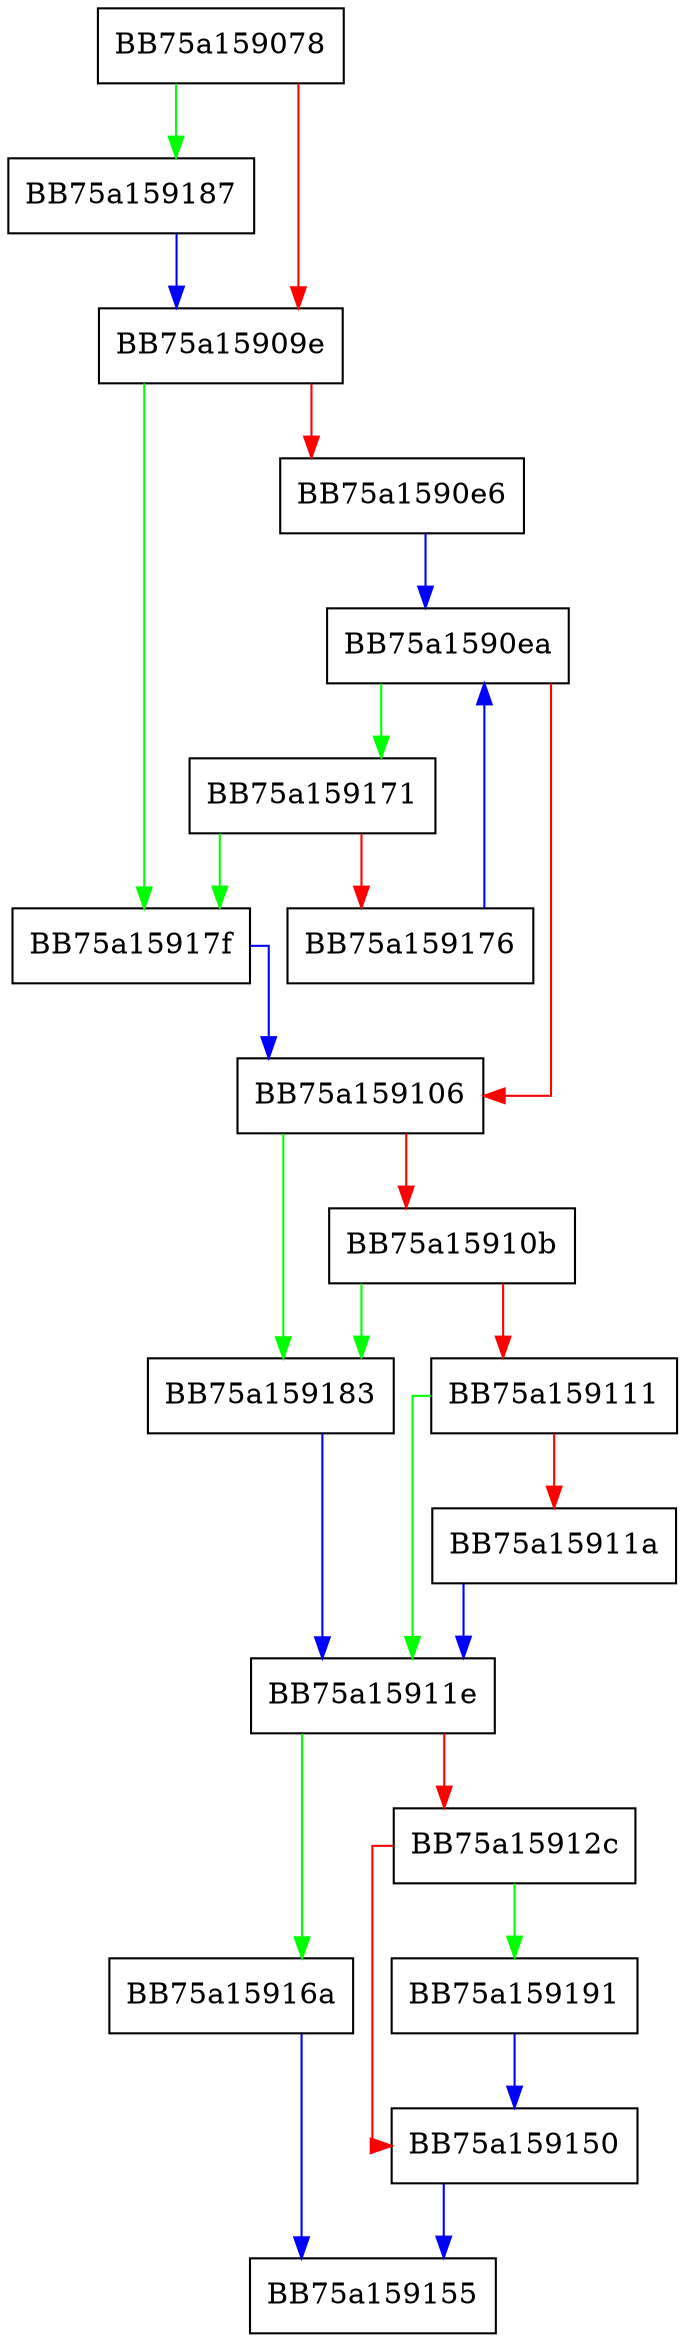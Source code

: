 digraph FindContext {
  node [shape="box"];
  graph [splines=ortho];
  BB75a159078 -> BB75a159187 [color="green"];
  BB75a159078 -> BB75a15909e [color="red"];
  BB75a15909e -> BB75a15917f [color="green"];
  BB75a15909e -> BB75a1590e6 [color="red"];
  BB75a1590e6 -> BB75a1590ea [color="blue"];
  BB75a1590ea -> BB75a159171 [color="green"];
  BB75a1590ea -> BB75a159106 [color="red"];
  BB75a159106 -> BB75a159183 [color="green"];
  BB75a159106 -> BB75a15910b [color="red"];
  BB75a15910b -> BB75a159183 [color="green"];
  BB75a15910b -> BB75a159111 [color="red"];
  BB75a159111 -> BB75a15911e [color="green"];
  BB75a159111 -> BB75a15911a [color="red"];
  BB75a15911a -> BB75a15911e [color="blue"];
  BB75a15911e -> BB75a15916a [color="green"];
  BB75a15911e -> BB75a15912c [color="red"];
  BB75a15912c -> BB75a159191 [color="green"];
  BB75a15912c -> BB75a159150 [color="red"];
  BB75a159150 -> BB75a159155 [color="blue"];
  BB75a15916a -> BB75a159155 [color="blue"];
  BB75a159171 -> BB75a15917f [color="green"];
  BB75a159171 -> BB75a159176 [color="red"];
  BB75a159176 -> BB75a1590ea [color="blue"];
  BB75a15917f -> BB75a159106 [color="blue"];
  BB75a159183 -> BB75a15911e [color="blue"];
  BB75a159187 -> BB75a15909e [color="blue"];
  BB75a159191 -> BB75a159150 [color="blue"];
}
